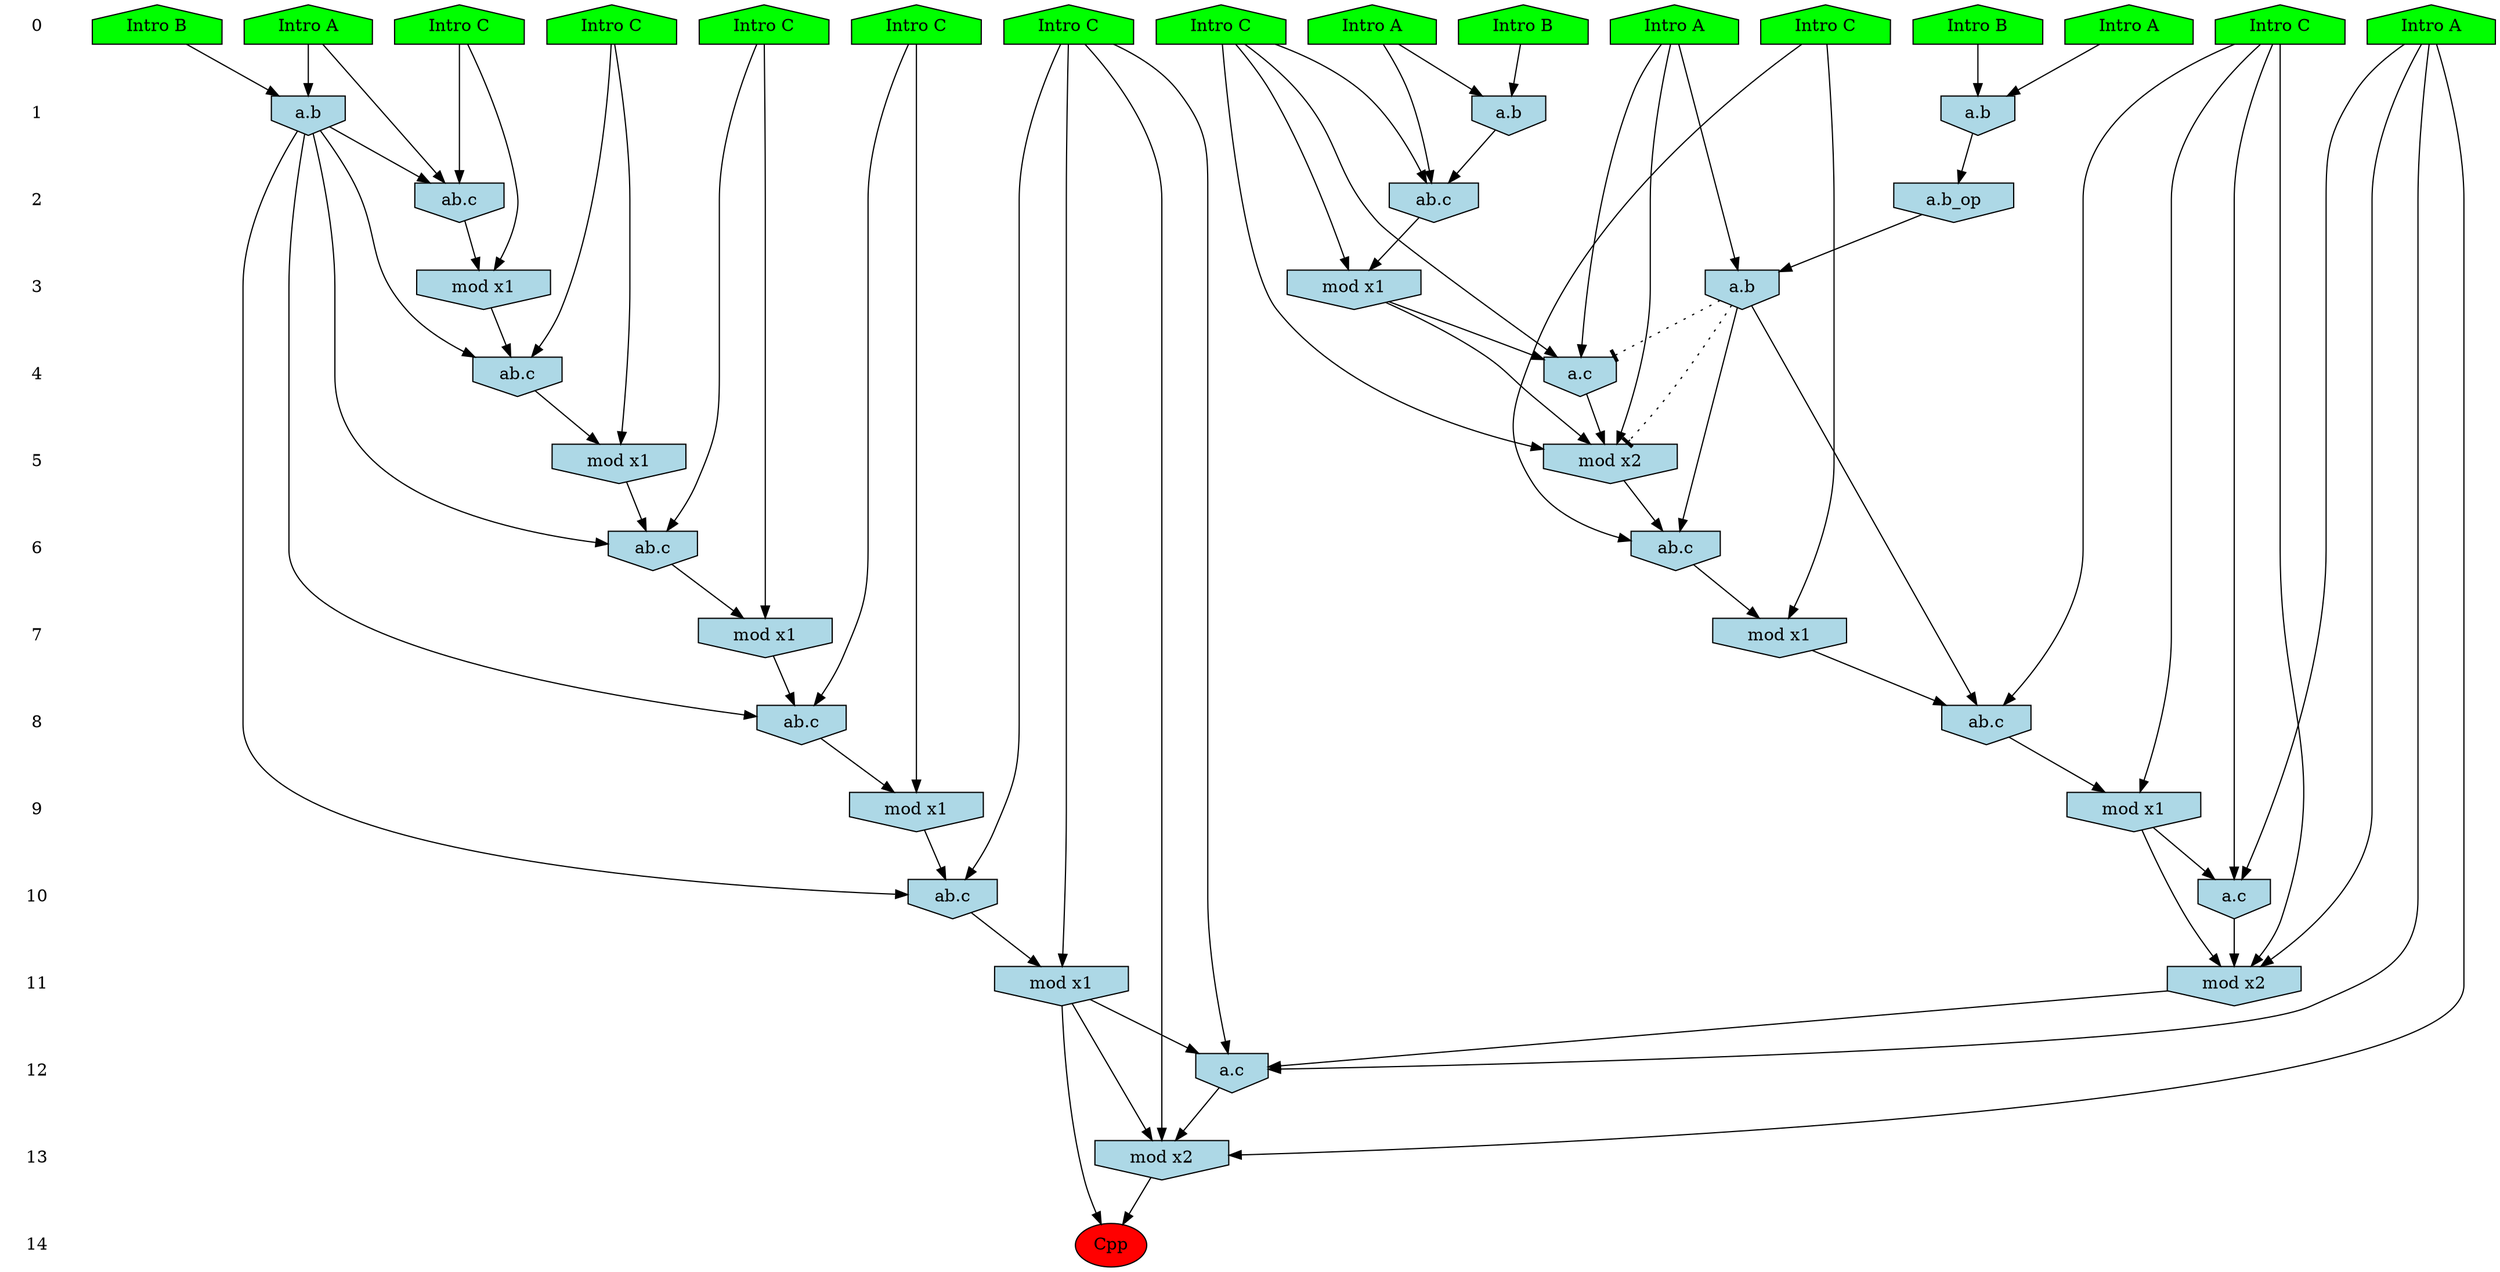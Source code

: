 /* Compression of 1 causal flows obtained in average at 2.079625E+01 t.u */
/* Compressed causal flows were: [3891] */
digraph G{
 ranksep=.5 ; 
{ rank = same ; "0" [shape=plaintext] ; node_1 [label ="Intro B", shape=house, style=filled, fillcolor=green] ;
node_2 [label ="Intro A", shape=house, style=filled, fillcolor=green] ;
node_3 [label ="Intro A", shape=house, style=filled, fillcolor=green] ;
node_4 [label ="Intro B", shape=house, style=filled, fillcolor=green] ;
node_5 [label ="Intro A", shape=house, style=filled, fillcolor=green] ;
node_6 [label ="Intro A", shape=house, style=filled, fillcolor=green] ;
node_7 [label ="Intro B", shape=house, style=filled, fillcolor=green] ;
node_8 [label ="Intro A", shape=house, style=filled, fillcolor=green] ;
node_9 [label ="Intro C", shape=house, style=filled, fillcolor=green] ;
node_10 [label ="Intro C", shape=house, style=filled, fillcolor=green] ;
node_11 [label ="Intro C", shape=house, style=filled, fillcolor=green] ;
node_12 [label ="Intro C", shape=house, style=filled, fillcolor=green] ;
node_13 [label ="Intro C", shape=house, style=filled, fillcolor=green] ;
node_14 [label ="Intro C", shape=house, style=filled, fillcolor=green] ;
node_15 [label ="Intro C", shape=house, style=filled, fillcolor=green] ;
node_16 [label ="Intro C", shape=house, style=filled, fillcolor=green] ;
}
{ rank = same ; "1" [shape=plaintext] ; node_17 [label="a.b", shape=invhouse, style=filled, fillcolor = lightblue] ;
node_19 [label="a.b", shape=invhouse, style=filled, fillcolor = lightblue] ;
node_22 [label="a.b", shape=invhouse, style=filled, fillcolor = lightblue] ;
}
{ rank = same ; "2" [shape=plaintext] ; node_18 [label="ab.c", shape=invhouse, style=filled, fillcolor = lightblue] ;
node_24 [label="a.b_op", shape=invhouse, style=filled, fillcolor = lightblue] ;
node_25 [label="ab.c", shape=invhouse, style=filled, fillcolor = lightblue] ;
}
{ rank = same ; "3" [shape=plaintext] ; node_20 [label="mod x1", shape=invhouse, style=filled, fillcolor = lightblue] ;
node_26 [label="a.b", shape=invhouse, style=filled, fillcolor = lightblue] ;
node_28 [label="mod x1", shape=invhouse, style=filled, fillcolor = lightblue] ;
}
{ rank = same ; "4" [shape=plaintext] ; node_21 [label="a.c", shape=invhouse, style=filled, fillcolor = lightblue] ;
node_30 [label="ab.c", shape=invhouse, style=filled, fillcolor = lightblue] ;
}
{ rank = same ; "5" [shape=plaintext] ; node_23 [label="mod x2", shape=invhouse, style=filled, fillcolor = lightblue] ;
node_34 [label="mod x1", shape=invhouse, style=filled, fillcolor = lightblue] ;
}
{ rank = same ; "6" [shape=plaintext] ; node_27 [label="ab.c", shape=invhouse, style=filled, fillcolor = lightblue] ;
node_35 [label="ab.c", shape=invhouse, style=filled, fillcolor = lightblue] ;
}
{ rank = same ; "7" [shape=plaintext] ; node_29 [label="mod x1", shape=invhouse, style=filled, fillcolor = lightblue] ;
node_37 [label="mod x1", shape=invhouse, style=filled, fillcolor = lightblue] ;
}
{ rank = same ; "8" [shape=plaintext] ; node_31 [label="ab.c", shape=invhouse, style=filled, fillcolor = lightblue] ;
node_38 [label="ab.c", shape=invhouse, style=filled, fillcolor = lightblue] ;
}
{ rank = same ; "9" [shape=plaintext] ; node_32 [label="mod x1", shape=invhouse, style=filled, fillcolor = lightblue] ;
node_39 [label="mod x1", shape=invhouse, style=filled, fillcolor = lightblue] ;
}
{ rank = same ; "10" [shape=plaintext] ; node_33 [label="a.c", shape=invhouse, style=filled, fillcolor = lightblue] ;
node_40 [label="ab.c", shape=invhouse, style=filled, fillcolor = lightblue] ;
}
{ rank = same ; "11" [shape=plaintext] ; node_36 [label="mod x2", shape=invhouse, style=filled, fillcolor = lightblue] ;
node_41 [label="mod x1", shape=invhouse, style=filled, fillcolor = lightblue] ;
}
{ rank = same ; "12" [shape=plaintext] ; node_42 [label="a.c", shape=invhouse, style=filled, fillcolor = lightblue] ;
}
{ rank = same ; "13" [shape=plaintext] ; node_43 [label="mod x2", shape=invhouse, style=filled, fillcolor = lightblue] ;
}
{ rank = same ; "14" [shape=plaintext] ; node_44 [label ="Cpp", style=filled, fillcolor=red] ;
}
"0" -> "1" [style="invis"]; 
"1" -> "2" [style="invis"]; 
"2" -> "3" [style="invis"]; 
"3" -> "4" [style="invis"]; 
"4" -> "5" [style="invis"]; 
"5" -> "6" [style="invis"]; 
"6" -> "7" [style="invis"]; 
"7" -> "8" [style="invis"]; 
"8" -> "9" [style="invis"]; 
"9" -> "10" [style="invis"]; 
"10" -> "11" [style="invis"]; 
"11" -> "12" [style="invis"]; 
"12" -> "13" [style="invis"]; 
"13" -> "14" [style="invis"]; 
node_1 -> node_17
node_3 -> node_17
node_3 -> node_18
node_10 -> node_18
node_17 -> node_18
node_2 -> node_19
node_4 -> node_19
node_10 -> node_20
node_18 -> node_20
node_8 -> node_21
node_10 -> node_21
node_20 -> node_21
node_5 -> node_22
node_7 -> node_22
node_8 -> node_23
node_10 -> node_23
node_20 -> node_23
node_21 -> node_23
node_19 -> node_24
node_5 -> node_25
node_13 -> node_25
node_22 -> node_25
node_8 -> node_26
node_24 -> node_26
node_9 -> node_27
node_23 -> node_27
node_26 -> node_27
node_13 -> node_28
node_25 -> node_28
node_9 -> node_29
node_27 -> node_29
node_14 -> node_30
node_22 -> node_30
node_28 -> node_30
node_16 -> node_31
node_26 -> node_31
node_29 -> node_31
node_16 -> node_32
node_31 -> node_32
node_6 -> node_33
node_16 -> node_33
node_32 -> node_33
node_14 -> node_34
node_30 -> node_34
node_15 -> node_35
node_22 -> node_35
node_34 -> node_35
node_6 -> node_36
node_16 -> node_36
node_32 -> node_36
node_33 -> node_36
node_15 -> node_37
node_35 -> node_37
node_12 -> node_38
node_22 -> node_38
node_37 -> node_38
node_12 -> node_39
node_38 -> node_39
node_11 -> node_40
node_22 -> node_40
node_39 -> node_40
node_11 -> node_41
node_40 -> node_41
node_6 -> node_42
node_11 -> node_42
node_36 -> node_42
node_41 -> node_42
node_6 -> node_43
node_11 -> node_43
node_41 -> node_43
node_42 -> node_43
node_41 -> node_44
node_43 -> node_44
node_26 -> node_23 [style=dotted, arrowhead = tee] 
node_26 -> node_21 [style=dotted, arrowhead = tee] 
}
/*
 Dot generation time: 0.000197
*/